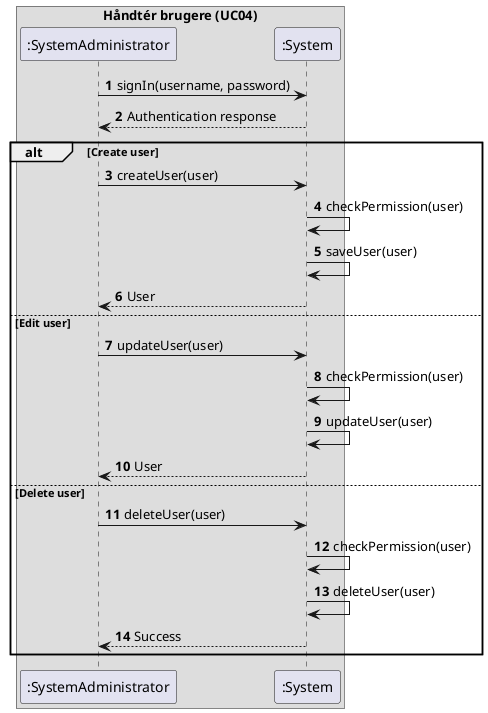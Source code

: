 @startuml
' https://plantuml.com/sequence-diagram

autonumber

box "Håndtér brugere (UC04)"
    participant ":SystemAdministrator" as administrator
    participant ":System" as system
end box

administrator -> system : signIn(username, password)
administrator <-- system : Authentication response

alt Create user
    administrator -> system : createUser(user)
    system -> system : checkPermission(user)
    system -> system : saveUser(user)
    administrator <-- system : User
else Edit user
    administrator -> system : updateUser(user)
    system -> system : checkPermission(user)
    system -> system : updateUser(user)
    administrator <-- system : User
else Delete user
    administrator -> system : deleteUser(user)
    system -> system : checkPermission(user)
    system -> system : deleteUser(user)
    administrator <-- system : Success
end

@enduml
